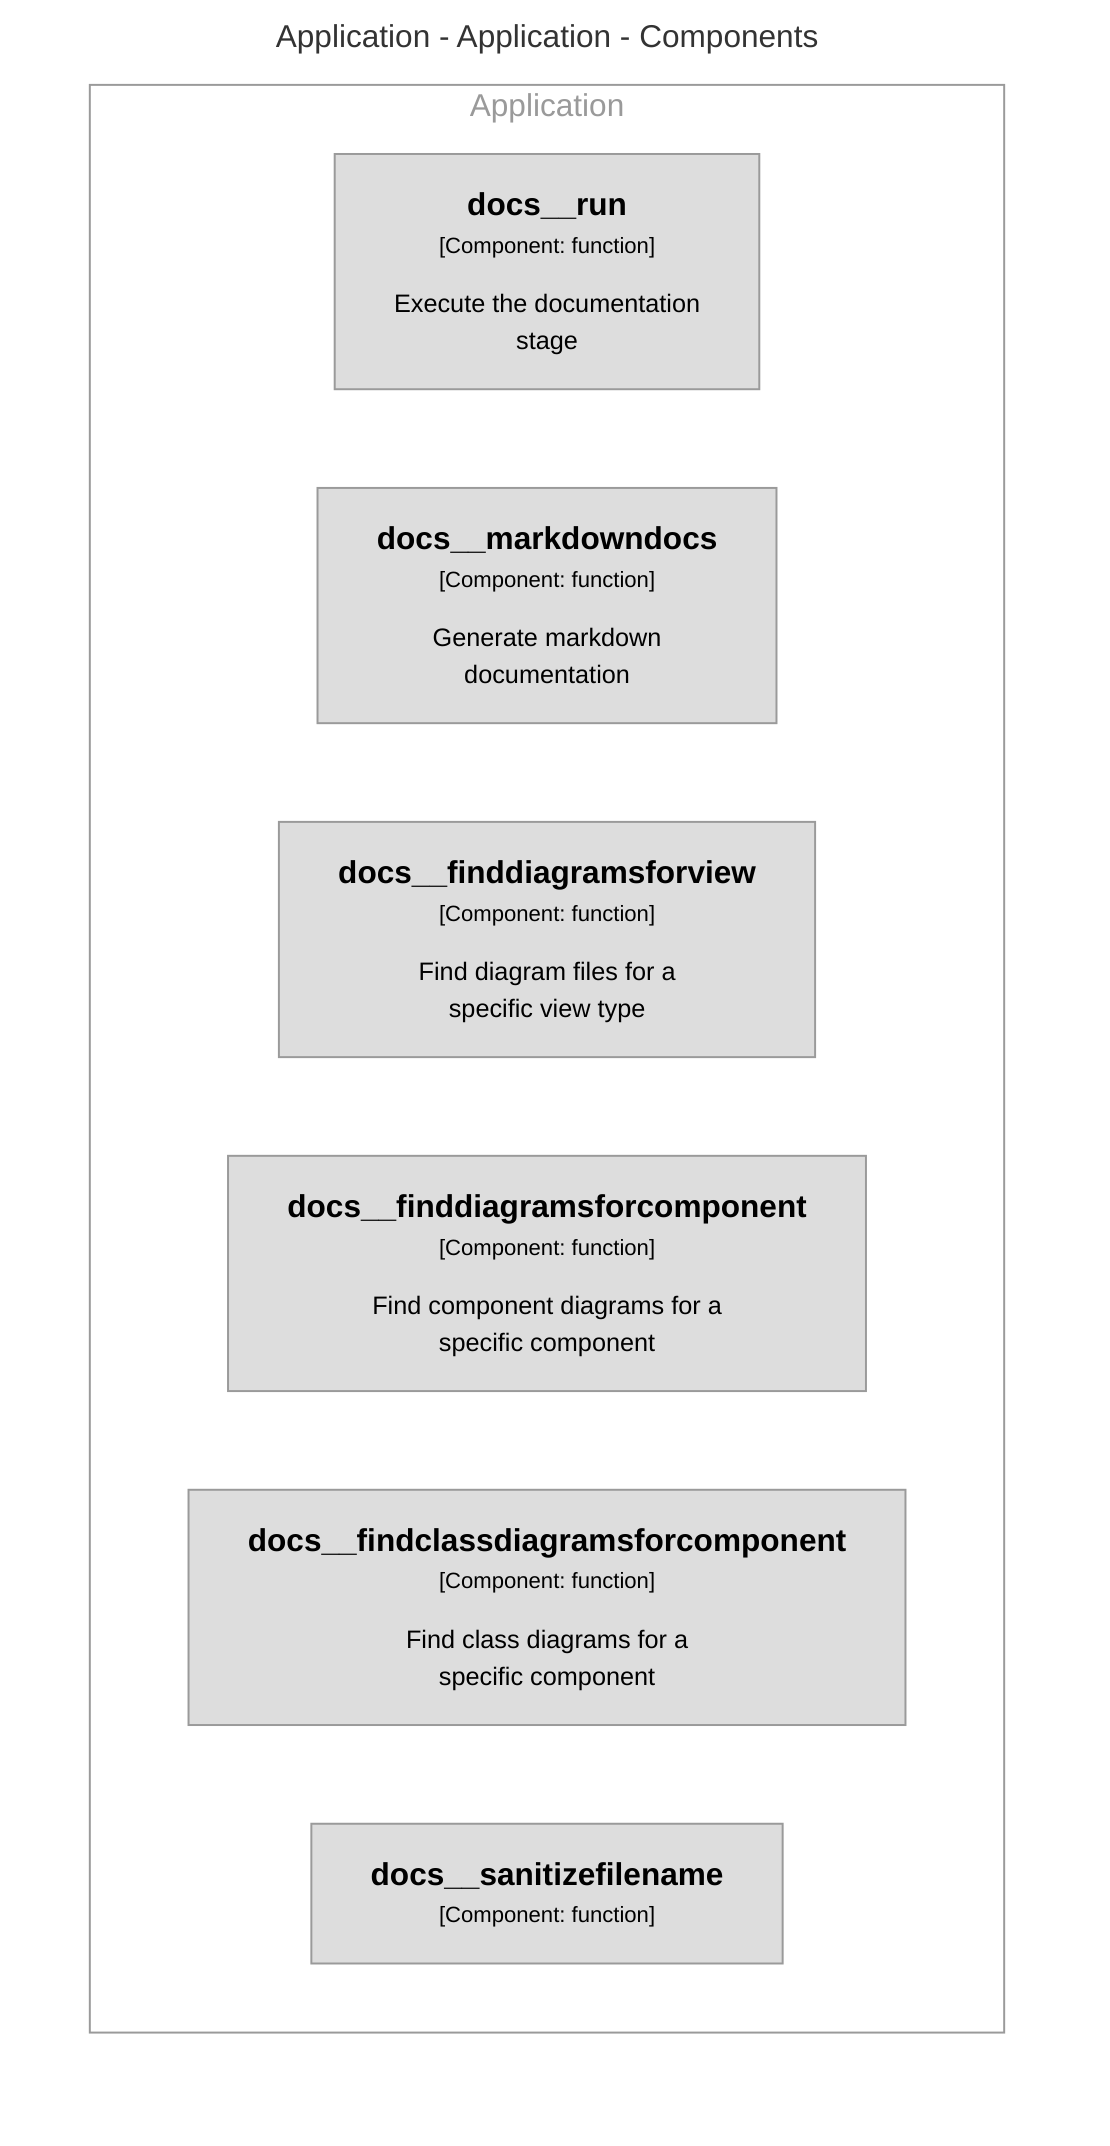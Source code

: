 graph TB
  linkStyle default fill:#ffffff

  subgraph diagram ["Application - Application - Components"]
    style diagram fill:#ffffff,stroke:#ffffff

    subgraph 8 ["Application"]
      style 8 fill:#ffffff,stroke:#9a9a9a,color:#9a9a9a

      29["<div style='font-weight: bold'>docs__run</div><div style='font-size: 70%; margin-top: 0px'>[Component: function]</div><div style='font-size: 80%; margin-top:10px'>Execute the documentation<br />stage</div>"]
      style 29 fill:#dddddd,stroke:#9a9a9a,color:#000000
      60["<div style='font-weight: bold'>docs__markdowndocs</div><div style='font-size: 70%; margin-top: 0px'>[Component: function]</div><div style='font-size: 80%; margin-top:10px'>Generate markdown<br />documentation</div>"]
      style 60 fill:#dddddd,stroke:#9a9a9a,color:#000000
      61["<div style='font-weight: bold'>docs__finddiagramsforview</div><div style='font-size: 70%; margin-top: 0px'>[Component: function]</div><div style='font-size: 80%; margin-top:10px'>Find diagram files for a<br />specific view type</div>"]
      style 61 fill:#dddddd,stroke:#9a9a9a,color:#000000
      62["<div style='font-weight: bold'>docs__finddiagramsforcomponent</div><div style='font-size: 70%; margin-top: 0px'>[Component: function]</div><div style='font-size: 80%; margin-top:10px'>Find component diagrams for a<br />specific component</div>"]
      style 62 fill:#dddddd,stroke:#9a9a9a,color:#000000
      63["<div style='font-weight: bold'>docs__findclassdiagramsforcomponent</div><div style='font-size: 70%; margin-top: 0px'>[Component: function]</div><div style='font-size: 80%; margin-top:10px'>Find class diagrams for a<br />specific component</div>"]
      style 63 fill:#dddddd,stroke:#9a9a9a,color:#000000
      64["<div style='font-weight: bold'>docs__sanitizefilename</div><div style='font-size: 70%; margin-top: 0px'>[Component: function]</div>"]
      style 64 fill:#dddddd,stroke:#9a9a9a,color:#000000
    end

  end